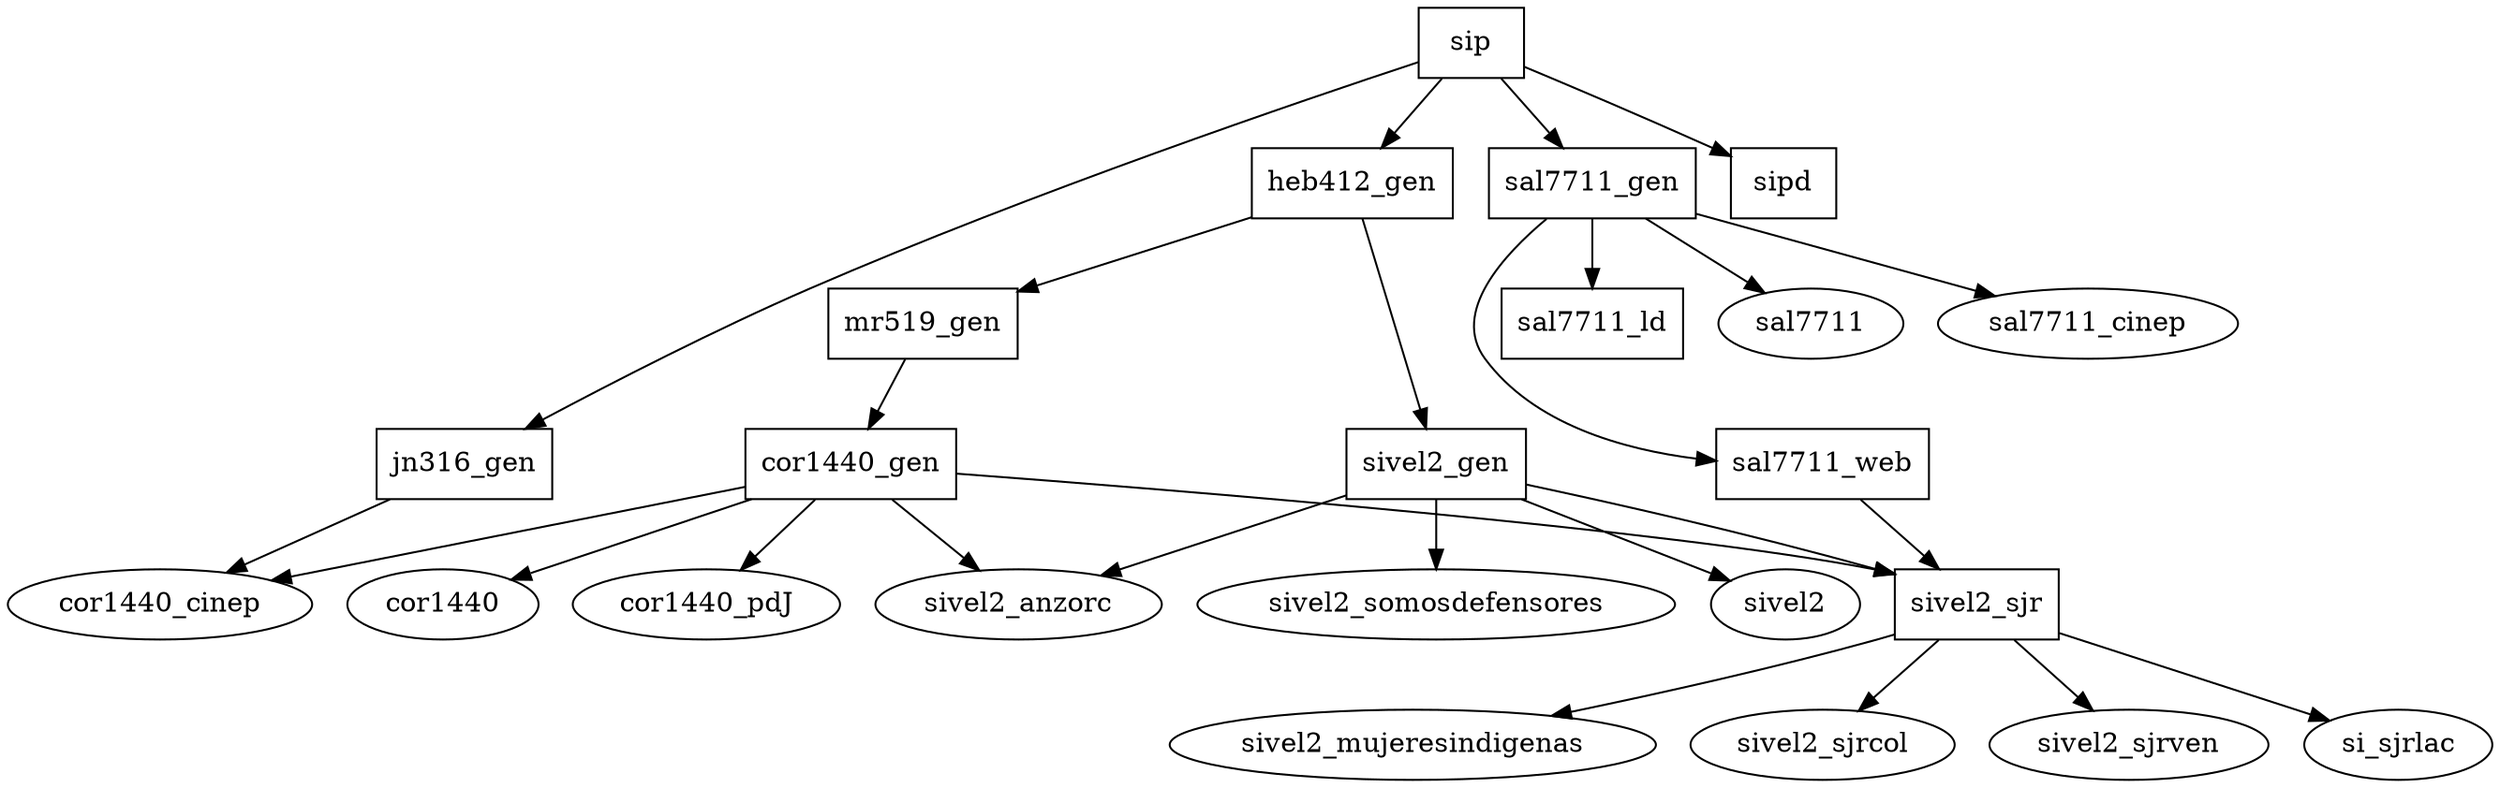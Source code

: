 digraph I {
  
  cor1440_gen  [shape=box]
  jn316_gen [shape=box]
  heb412_gen [shape=box]
  mr519_gen [shape=box]
  sivel2_gen [shape=box]
  sivel2_sjr [shape=box]
  sal7711_gen [shape=box]
  sal7711_ld [shape=box]
  sal7711_web [shape=box]
  sip [shape=box]
  sipd [shape=box]
 
  sip -> {sipd,jn316_gen,heb412_gen,sal7711_gen}
  heb412_gen -> {mr519_gen, sivel2_gen}
  mr519_gen -> cor1440_gen 
  jn316_gen -> cor1440_cinep
  sivel2_gen -> {sivel2, sivel2_sjr, sivel2_somosdefensores, sivel2_anzorc}
  sal7711_gen -> {sal7711, sal7711_cinep, sal7711_web, sal7711_ld}
  sal7711_web -> sivel2_sjr
  cor1440_gen -> {cor1440, cor1440_pdJ, cor1440_cinep, sivel2_sjr, sivel2_anzorc}
  sivel2_sjr -> {sivel2_mujeresindigenas, sivel2_sjrcol, sivel2_sjrven, si_sjrlac}

}
